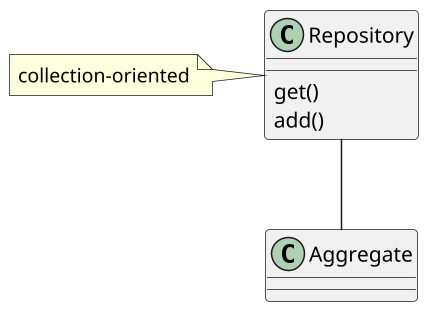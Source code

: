 @startuml

scale 1.5

class Repository {
    get()
    add()
}

note left of Repository
    collection-oriented
end note

Repository -- Aggregate

@enduml